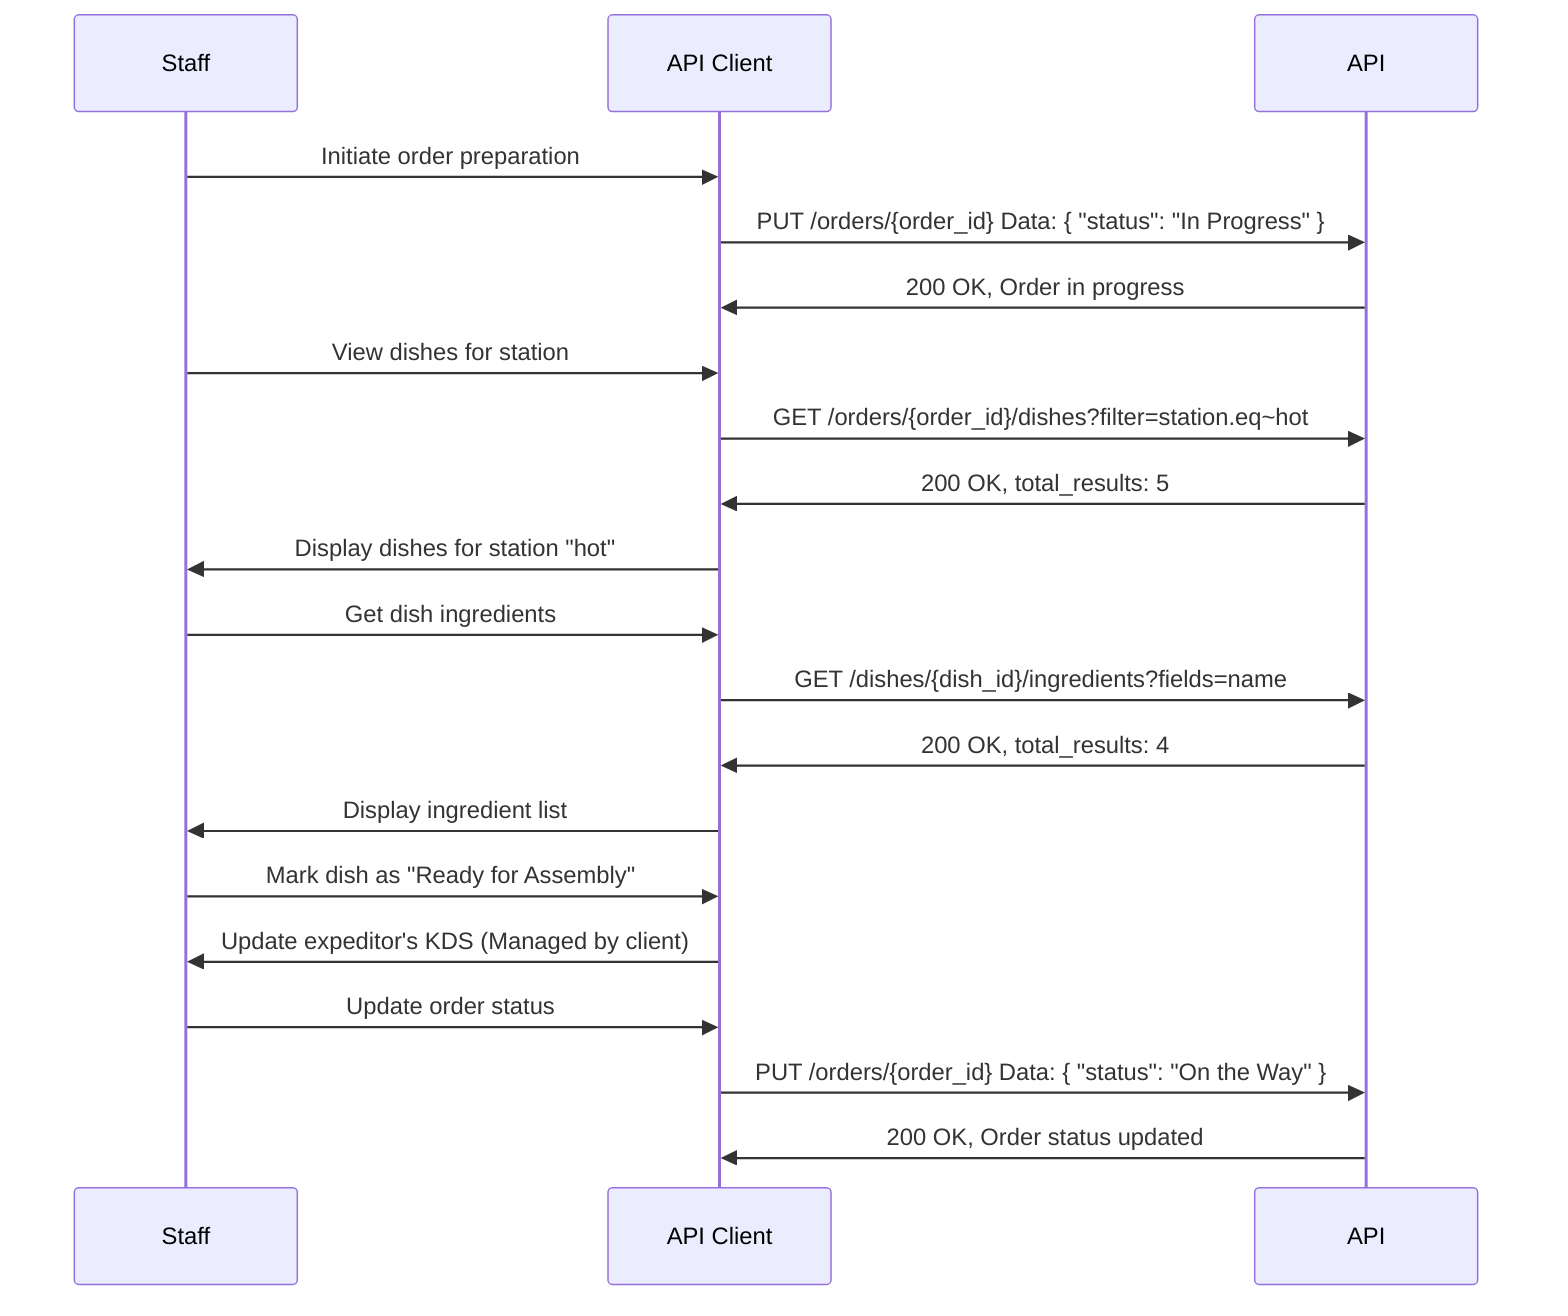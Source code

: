 sequenceDiagram
    %% Initiating Preparation, Viewing Dishes for Station, and Managing Ingredients
    participant Staff as Staff
    participant Client as API Client
    participant API as API

    Staff->>Client: Initiate order preparation
    Client->>API: PUT /orders/{order_id} Data: { "status": "In Progress" }
    API->>Client: 200 OK, Order in progress

    Staff->>Client: View dishes for station
    Client->>API: GET /orders/{order_id}/dishes?filter=station.eq~hot
    API->>Client: 200 OK, total_results: 5
    Client->>Staff: Display dishes for station "hot"

    Staff->>Client: Get dish ingredients
    Client->>API: GET /dishes/{dish_id}/ingredients?fields=name
    API->>Client: 200 OK, total_results: 4
    Client->>Staff: Display ingredient list

    Staff->>Client: Mark dish as "Ready for Assembly"
    Client->>Staff: Update expeditor's KDS (Managed by client)

    Staff->>Client: Update order status
    Client->>API: PUT /orders/{order_id} Data: { "status": "On the Way" }
    API->>Client: 200 OK, Order status updated
